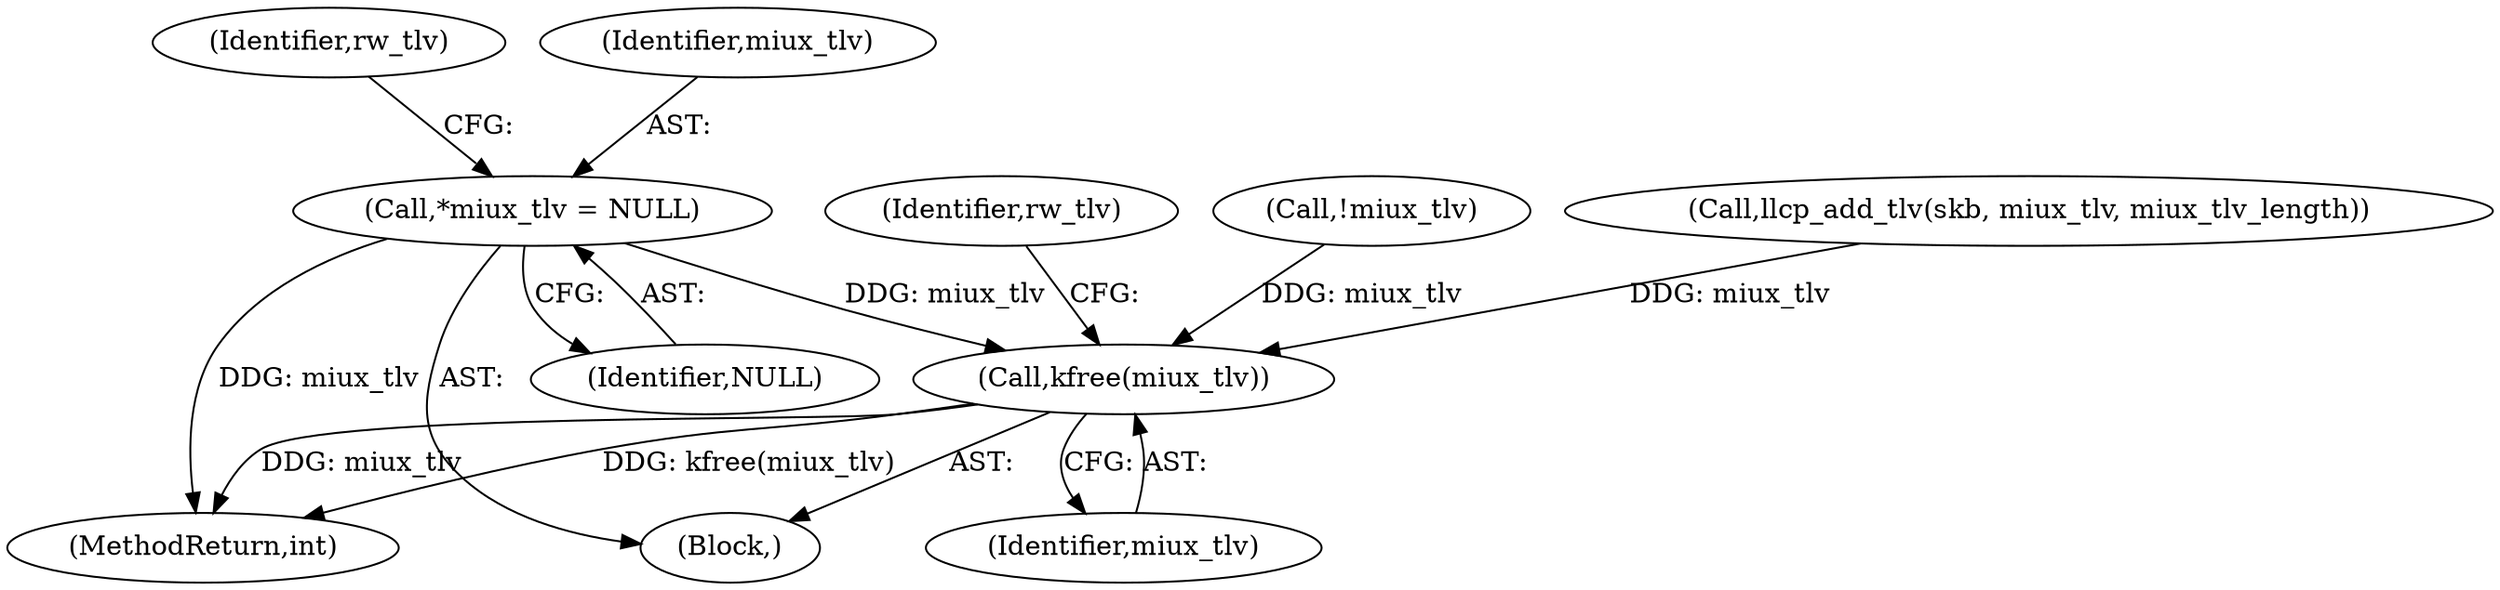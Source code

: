 digraph "0_linux_58bdd544e2933a21a51eecf17c3f5f94038261b5_0@pointer" {
"1000112" [label="(Call,*miux_tlv = NULL)"];
"1000297" [label="(Call,kfree(miux_tlv))"];
"1000303" [label="(MethodReturn,int)"];
"1000300" [label="(Identifier,rw_tlv)"];
"1000297" [label="(Call,kfree(miux_tlv))"];
"1000214" [label="(Call,!miux_tlv)"];
"1000103" [label="(Block,)"];
"1000272" [label="(Call,llcp_add_tlv(skb, miux_tlv, miux_tlv_length))"];
"1000118" [label="(Identifier,rw_tlv)"];
"1000113" [label="(Identifier,miux_tlv)"];
"1000298" [label="(Identifier,miux_tlv)"];
"1000112" [label="(Call,*miux_tlv = NULL)"];
"1000114" [label="(Identifier,NULL)"];
"1000112" -> "1000103"  [label="AST: "];
"1000112" -> "1000114"  [label="CFG: "];
"1000113" -> "1000112"  [label="AST: "];
"1000114" -> "1000112"  [label="AST: "];
"1000118" -> "1000112"  [label="CFG: "];
"1000112" -> "1000303"  [label="DDG: miux_tlv"];
"1000112" -> "1000297"  [label="DDG: miux_tlv"];
"1000297" -> "1000103"  [label="AST: "];
"1000297" -> "1000298"  [label="CFG: "];
"1000298" -> "1000297"  [label="AST: "];
"1000300" -> "1000297"  [label="CFG: "];
"1000297" -> "1000303"  [label="DDG: kfree(miux_tlv)"];
"1000297" -> "1000303"  [label="DDG: miux_tlv"];
"1000272" -> "1000297"  [label="DDG: miux_tlv"];
"1000214" -> "1000297"  [label="DDG: miux_tlv"];
}
